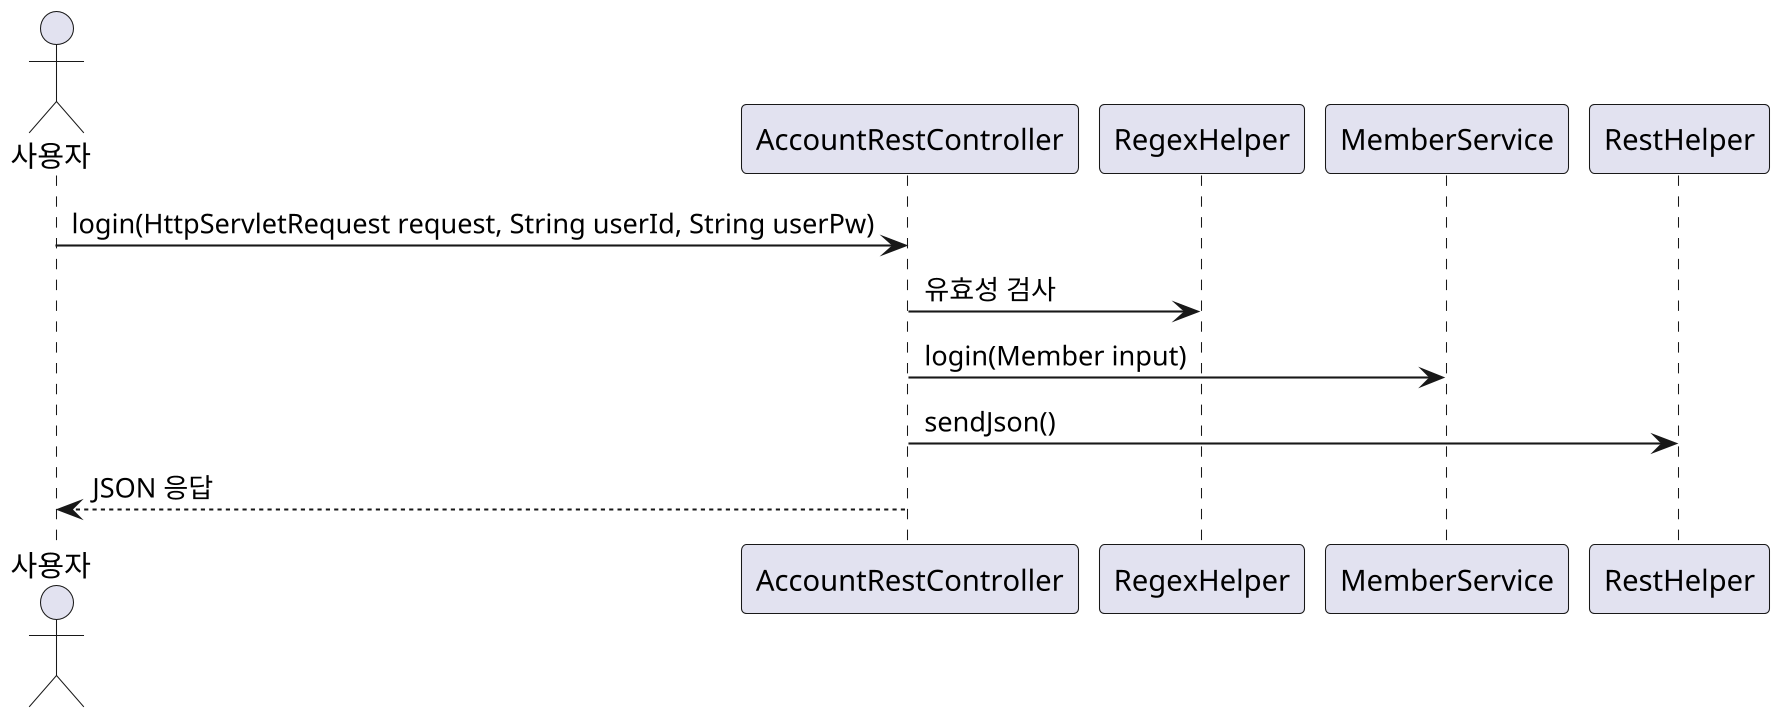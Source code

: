 @startuml
skinparam dpi 200
actor 사용자
participant AccountRestController
participant RegexHelper
participant MemberService
participant RestHelper

사용자 -> AccountRestController : login(HttpServletRequest request, String userId, String userPw)
AccountRestController -> RegexHelper : 유효성 검사
AccountRestController -> MemberService : login(Member input)
AccountRestController -> RestHelper : sendJson()
AccountRestController --> 사용자 : JSON 응답
@enduml
